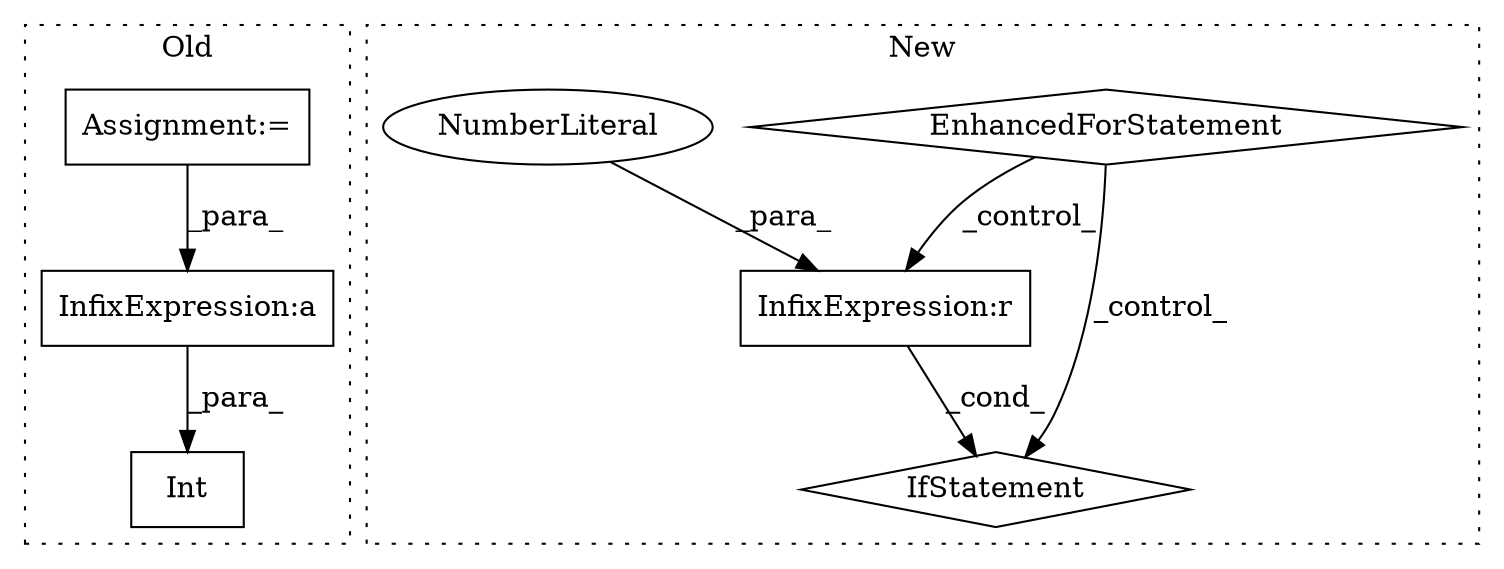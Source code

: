 digraph G {
subgraph cluster0 {
1 [label="Int" a="32" s="1564,1588" l="4,1" shape="box"];
4 [label="InfixExpression:a" a="27" s="1572" l="3" shape="box"];
7 [label="Assignment:=" a="7" s="1493" l="21" shape="box"];
label = "Old";
style="dotted";
}
subgraph cluster1 {
2 [label="IfStatement" a="25" s="1145,1160" l="4,2" shape="diamond"];
3 [label="EnhancedForStatement" a="70" s="1000,1082" l="57,2" shape="diamond"];
5 [label="InfixExpression:r" a="27" s="1155" l="4" shape="box"];
6 [label="NumberLiteral" a="34" s="1159" l="1" shape="ellipse"];
label = "New";
style="dotted";
}
3 -> 5 [label="_control_"];
3 -> 2 [label="_control_"];
4 -> 1 [label="_para_"];
5 -> 2 [label="_cond_"];
6 -> 5 [label="_para_"];
7 -> 4 [label="_para_"];
}